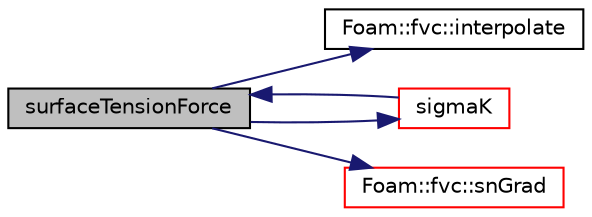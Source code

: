 digraph "surfaceTensionForce"
{
  bgcolor="transparent";
  edge [fontname="Helvetica",fontsize="10",labelfontname="Helvetica",labelfontsize="10"];
  node [fontname="Helvetica",fontsize="10",shape=record];
  rankdir="LR";
  Node1 [label="surfaceTensionForce",height=0.2,width=0.4,color="black", fillcolor="grey75", style="filled", fontcolor="black"];
  Node1 -> Node2 [color="midnightblue",fontsize="10",style="solid",fontname="Helvetica"];
  Node2 [label="Foam::fvc::interpolate",height=0.2,width=0.4,color="black",URL="$a10792.html#a768cc91e806b7278729a11134de57ecf",tooltip="Interpolate field onto faces using scheme given by Istream. "];
  Node1 -> Node3 [color="midnightblue",fontsize="10",style="solid",fontname="Helvetica"];
  Node3 [label="sigmaK",height=0.2,width=0.4,color="red",URL="$a01148.html#a73135dbd188868ae63f2073e1ef8648e"];
  Node3 -> Node1 [color="midnightblue",fontsize="10",style="solid",fontname="Helvetica"];
  Node1 -> Node4 [color="midnightblue",fontsize="10",style="solid",fontname="Helvetica"];
  Node4 [label="Foam::fvc::snGrad",height=0.2,width=0.4,color="red",URL="$a10792.html#a15da734ee906cb52cf17937ab84c41a0"];
}
